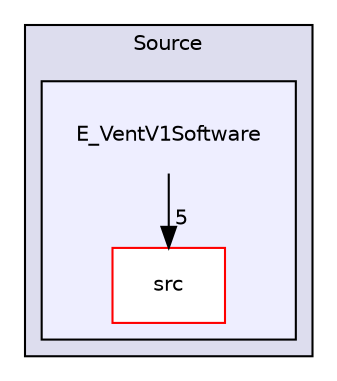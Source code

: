 digraph "C:/Users/ColinHill/Documents/GitHub/Calgary_E_Vent/Source/E_VentV1Software" {
  compound=true
  node [ fontsize="10", fontname="Helvetica"];
  edge [ labelfontsize="10", labelfontname="Helvetica"];
  subgraph clusterdir_74389ed8173ad57b461b9d623a1f3867 {
    graph [ bgcolor="#ddddee", pencolor="black", label="Source" fontname="Helvetica", fontsize="10", URL="dir_74389ed8173ad57b461b9d623a1f3867.html"]
  subgraph clusterdir_7980ab76a71c14f05126a8a4dfd1e8eb {
    graph [ bgcolor="#eeeeff", pencolor="black", label="" URL="dir_7980ab76a71c14f05126a8a4dfd1e8eb.html"];
    dir_7980ab76a71c14f05126a8a4dfd1e8eb [shape=plaintext label="E_VentV1Software"];
    dir_9c6aa3cc9a9d480c1f6e3c8ab70fac6a [shape=box label="src" color="red" fillcolor="white" style="filled" URL="dir_9c6aa3cc9a9d480c1f6e3c8ab70fac6a.html"];
  }
  }
  dir_7980ab76a71c14f05126a8a4dfd1e8eb->dir_9c6aa3cc9a9d480c1f6e3c8ab70fac6a [headlabel="5", labeldistance=1.5 headhref="dir_000001_000002.html"];
}
